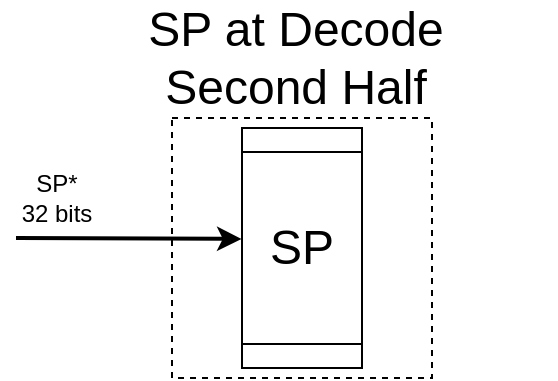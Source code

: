 <mxfile version="12.9.5" type="device"><diagram id="MhKvDV39zZP_c7fT7fyt" name="Page-1"><mxGraphModel dx="570" dy="313" grid="1" gridSize="10" guides="1" tooltips="1" connect="1" arrows="1" fold="1" page="1" pageScale="1" pageWidth="850" pageHeight="1100" math="0" shadow="0"><root><mxCell id="0"/><mxCell id="1" parent="0"/><mxCell id="u2KHdHjua4N-Ta_DXS1Z-1" value="" style="whiteSpace=wrap;html=1;aspect=fixed;dashed=1;" parent="1" vertex="1"><mxGeometry x="368" y="190" width="130" height="130" as="geometry"/></mxCell><mxCell id="jGgEg_IdpIEuc3XKNkFe-1" value="&lt;font style=&quot;font-size: 24px&quot;&gt;SP at Decode&lt;br&gt;Second Half&lt;br&gt;&lt;/font&gt;" style="text;html=1;strokeColor=none;fillColor=none;align=center;verticalAlign=middle;whiteSpace=wrap;rounded=0;" parent="1" vertex="1"><mxGeometry x="300" y="150" width="260" height="20" as="geometry"/></mxCell><mxCell id="1-HNJRJCX2avva0coJIw-39" value="&lt;font style=&quot;font-size: 24px&quot;&gt;SP&lt;/font&gt;" style="shape=process;whiteSpace=wrap;html=1;backgroundOutline=1;rotation=90;verticalAlign=middle;horizontal=0;" vertex="1" parent="1"><mxGeometry x="373" y="225" width="120" height="60" as="geometry"/></mxCell><mxCell id="1-HNJRJCX2avva0coJIw-41" value="" style="endArrow=classic;html=1;strokeWidth=2;entryX=0.462;entryY=1.004;entryDx=0;entryDy=0;entryPerimeter=0;" edge="1" parent="1" target="1-HNJRJCX2avva0coJIw-39"><mxGeometry width="50" height="50" relative="1" as="geometry"><mxPoint x="290" y="250" as="sourcePoint"/><mxPoint x="340" y="235" as="targetPoint"/></mxGeometry></mxCell><mxCell id="1-HNJRJCX2avva0coJIw-42" value="SP*&lt;br&gt;32 bits" style="text;html=1;align=center;verticalAlign=middle;resizable=0;points=[];autosize=1;" vertex="1" parent="1"><mxGeometry x="285" y="215" width="50" height="30" as="geometry"/></mxCell></root></mxGraphModel></diagram></mxfile>